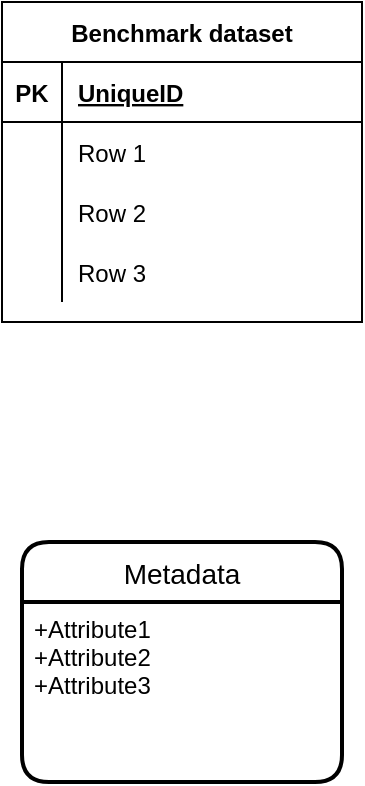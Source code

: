 <mxfile version="20.4.0" type="github">
  <diagram id="8f6K-duc5uSmGywWjygA" name="Page-1">
    <mxGraphModel dx="1301" dy="752" grid="1" gridSize="10" guides="1" tooltips="1" connect="1" arrows="1" fold="1" page="1" pageScale="1" pageWidth="850" pageHeight="1100" math="0" shadow="0">
      <root>
        <mxCell id="0" />
        <mxCell id="1" parent="0" />
        <mxCell id="lxuoLnn42dFtk_lEI1ec-1" value="Benchmark dataset" style="shape=table;startSize=30;container=1;collapsible=1;childLayout=tableLayout;fixedRows=1;rowLines=0;fontStyle=1;align=center;resizeLast=1;" vertex="1" parent="1">
          <mxGeometry x="80" y="110" width="180" height="160" as="geometry" />
        </mxCell>
        <mxCell id="lxuoLnn42dFtk_lEI1ec-2" value="" style="shape=tableRow;horizontal=0;startSize=0;swimlaneHead=0;swimlaneBody=0;fillColor=none;collapsible=0;dropTarget=0;points=[[0,0.5],[1,0.5]];portConstraint=eastwest;top=0;left=0;right=0;bottom=1;" vertex="1" parent="lxuoLnn42dFtk_lEI1ec-1">
          <mxGeometry y="30" width="180" height="30" as="geometry" />
        </mxCell>
        <mxCell id="lxuoLnn42dFtk_lEI1ec-3" value="PK" style="shape=partialRectangle;connectable=0;fillColor=none;top=0;left=0;bottom=0;right=0;fontStyle=1;overflow=hidden;" vertex="1" parent="lxuoLnn42dFtk_lEI1ec-2">
          <mxGeometry width="30" height="30" as="geometry">
            <mxRectangle width="30" height="30" as="alternateBounds" />
          </mxGeometry>
        </mxCell>
        <mxCell id="lxuoLnn42dFtk_lEI1ec-4" value="UniqueID" style="shape=partialRectangle;connectable=0;fillColor=none;top=0;left=0;bottom=0;right=0;align=left;spacingLeft=6;fontStyle=5;overflow=hidden;" vertex="1" parent="lxuoLnn42dFtk_lEI1ec-2">
          <mxGeometry x="30" width="150" height="30" as="geometry">
            <mxRectangle width="150" height="30" as="alternateBounds" />
          </mxGeometry>
        </mxCell>
        <mxCell id="lxuoLnn42dFtk_lEI1ec-5" value="" style="shape=tableRow;horizontal=0;startSize=0;swimlaneHead=0;swimlaneBody=0;fillColor=none;collapsible=0;dropTarget=0;points=[[0,0.5],[1,0.5]];portConstraint=eastwest;top=0;left=0;right=0;bottom=0;" vertex="1" parent="lxuoLnn42dFtk_lEI1ec-1">
          <mxGeometry y="60" width="180" height="30" as="geometry" />
        </mxCell>
        <mxCell id="lxuoLnn42dFtk_lEI1ec-6" value="" style="shape=partialRectangle;connectable=0;fillColor=none;top=0;left=0;bottom=0;right=0;editable=1;overflow=hidden;" vertex="1" parent="lxuoLnn42dFtk_lEI1ec-5">
          <mxGeometry width="30" height="30" as="geometry">
            <mxRectangle width="30" height="30" as="alternateBounds" />
          </mxGeometry>
        </mxCell>
        <mxCell id="lxuoLnn42dFtk_lEI1ec-7" value="Row 1" style="shape=partialRectangle;connectable=0;fillColor=none;top=0;left=0;bottom=0;right=0;align=left;spacingLeft=6;overflow=hidden;" vertex="1" parent="lxuoLnn42dFtk_lEI1ec-5">
          <mxGeometry x="30" width="150" height="30" as="geometry">
            <mxRectangle width="150" height="30" as="alternateBounds" />
          </mxGeometry>
        </mxCell>
        <mxCell id="lxuoLnn42dFtk_lEI1ec-8" value="" style="shape=tableRow;horizontal=0;startSize=0;swimlaneHead=0;swimlaneBody=0;fillColor=none;collapsible=0;dropTarget=0;points=[[0,0.5],[1,0.5]];portConstraint=eastwest;top=0;left=0;right=0;bottom=0;" vertex="1" parent="lxuoLnn42dFtk_lEI1ec-1">
          <mxGeometry y="90" width="180" height="30" as="geometry" />
        </mxCell>
        <mxCell id="lxuoLnn42dFtk_lEI1ec-9" value="" style="shape=partialRectangle;connectable=0;fillColor=none;top=0;left=0;bottom=0;right=0;editable=1;overflow=hidden;" vertex="1" parent="lxuoLnn42dFtk_lEI1ec-8">
          <mxGeometry width="30" height="30" as="geometry">
            <mxRectangle width="30" height="30" as="alternateBounds" />
          </mxGeometry>
        </mxCell>
        <mxCell id="lxuoLnn42dFtk_lEI1ec-10" value="Row 2" style="shape=partialRectangle;connectable=0;fillColor=none;top=0;left=0;bottom=0;right=0;align=left;spacingLeft=6;overflow=hidden;" vertex="1" parent="lxuoLnn42dFtk_lEI1ec-8">
          <mxGeometry x="30" width="150" height="30" as="geometry">
            <mxRectangle width="150" height="30" as="alternateBounds" />
          </mxGeometry>
        </mxCell>
        <mxCell id="lxuoLnn42dFtk_lEI1ec-11" value="" style="shape=tableRow;horizontal=0;startSize=0;swimlaneHead=0;swimlaneBody=0;fillColor=none;collapsible=0;dropTarget=0;points=[[0,0.5],[1,0.5]];portConstraint=eastwest;top=0;left=0;right=0;bottom=0;" vertex="1" parent="lxuoLnn42dFtk_lEI1ec-1">
          <mxGeometry y="120" width="180" height="30" as="geometry" />
        </mxCell>
        <mxCell id="lxuoLnn42dFtk_lEI1ec-12" value="" style="shape=partialRectangle;connectable=0;fillColor=none;top=0;left=0;bottom=0;right=0;editable=1;overflow=hidden;" vertex="1" parent="lxuoLnn42dFtk_lEI1ec-11">
          <mxGeometry width="30" height="30" as="geometry">
            <mxRectangle width="30" height="30" as="alternateBounds" />
          </mxGeometry>
        </mxCell>
        <mxCell id="lxuoLnn42dFtk_lEI1ec-13" value="Row 3" style="shape=partialRectangle;connectable=0;fillColor=none;top=0;left=0;bottom=0;right=0;align=left;spacingLeft=6;overflow=hidden;" vertex="1" parent="lxuoLnn42dFtk_lEI1ec-11">
          <mxGeometry x="30" width="150" height="30" as="geometry">
            <mxRectangle width="150" height="30" as="alternateBounds" />
          </mxGeometry>
        </mxCell>
        <mxCell id="lxuoLnn42dFtk_lEI1ec-14" value="Metadata" style="swimlane;childLayout=stackLayout;horizontal=1;startSize=30;horizontalStack=0;rounded=1;fontSize=14;fontStyle=0;strokeWidth=2;resizeParent=0;resizeLast=1;shadow=0;dashed=0;align=center;" vertex="1" parent="1">
          <mxGeometry x="90" y="380" width="160" height="120" as="geometry" />
        </mxCell>
        <mxCell id="lxuoLnn42dFtk_lEI1ec-15" value="+Attribute1&#xa;+Attribute2&#xa;+Attribute3" style="align=left;strokeColor=none;fillColor=none;spacingLeft=4;fontSize=12;verticalAlign=top;resizable=0;rotatable=0;part=1;" vertex="1" parent="lxuoLnn42dFtk_lEI1ec-14">
          <mxGeometry y="30" width="160" height="90" as="geometry" />
        </mxCell>
      </root>
    </mxGraphModel>
  </diagram>
</mxfile>
